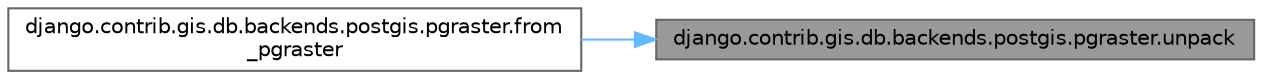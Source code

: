 digraph "django.contrib.gis.db.backends.postgis.pgraster.unpack"
{
 // LATEX_PDF_SIZE
  bgcolor="transparent";
  edge [fontname=Helvetica,fontsize=10,labelfontname=Helvetica,labelfontsize=10];
  node [fontname=Helvetica,fontsize=10,shape=box,height=0.2,width=0.4];
  rankdir="RL";
  Node1 [id="Node000001",label="django.contrib.gis.db.backends.postgis.pgraster.unpack",height=0.2,width=0.4,color="gray40", fillcolor="grey60", style="filled", fontcolor="black",tooltip=" "];
  Node1 -> Node2 [id="edge1_Node000001_Node000002",dir="back",color="steelblue1",style="solid",tooltip=" "];
  Node2 [id="Node000002",label="django.contrib.gis.db.backends.postgis.pgraster.from\l_pgraster",height=0.2,width=0.4,color="grey40", fillcolor="white", style="filled",URL="$namespacedjango_1_1contrib_1_1gis_1_1db_1_1backends_1_1postgis_1_1pgraster.html#a4b9b71d9fdf3182e7e8640101ce3f93d",tooltip=" "];
}
